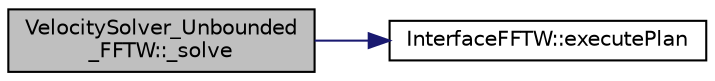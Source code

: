 digraph "VelocitySolver_Unbounded_FFTW::_solve"
{
  edge [fontname="Helvetica",fontsize="10",labelfontname="Helvetica",labelfontsize="10"];
  node [fontname="Helvetica",fontsize="10",shape=record];
  rankdir="LR";
  Node1 [label="VelocitySolver_Unbounded\l_FFTW::_solve",height=0.2,width=0.4,color="black", fillcolor="grey75", style="filled", fontcolor="black"];
  Node1 -> Node2 [color="midnightblue",fontsize="10",style="solid"];
  Node2 [label="InterfaceFFTW::executePlan",height=0.2,width=0.4,color="black", fillcolor="white", style="filled",URL="$class_interface_f_f_t_w.html#ab8a43c25e4cef9fef7c5e842084a367d"];
}
